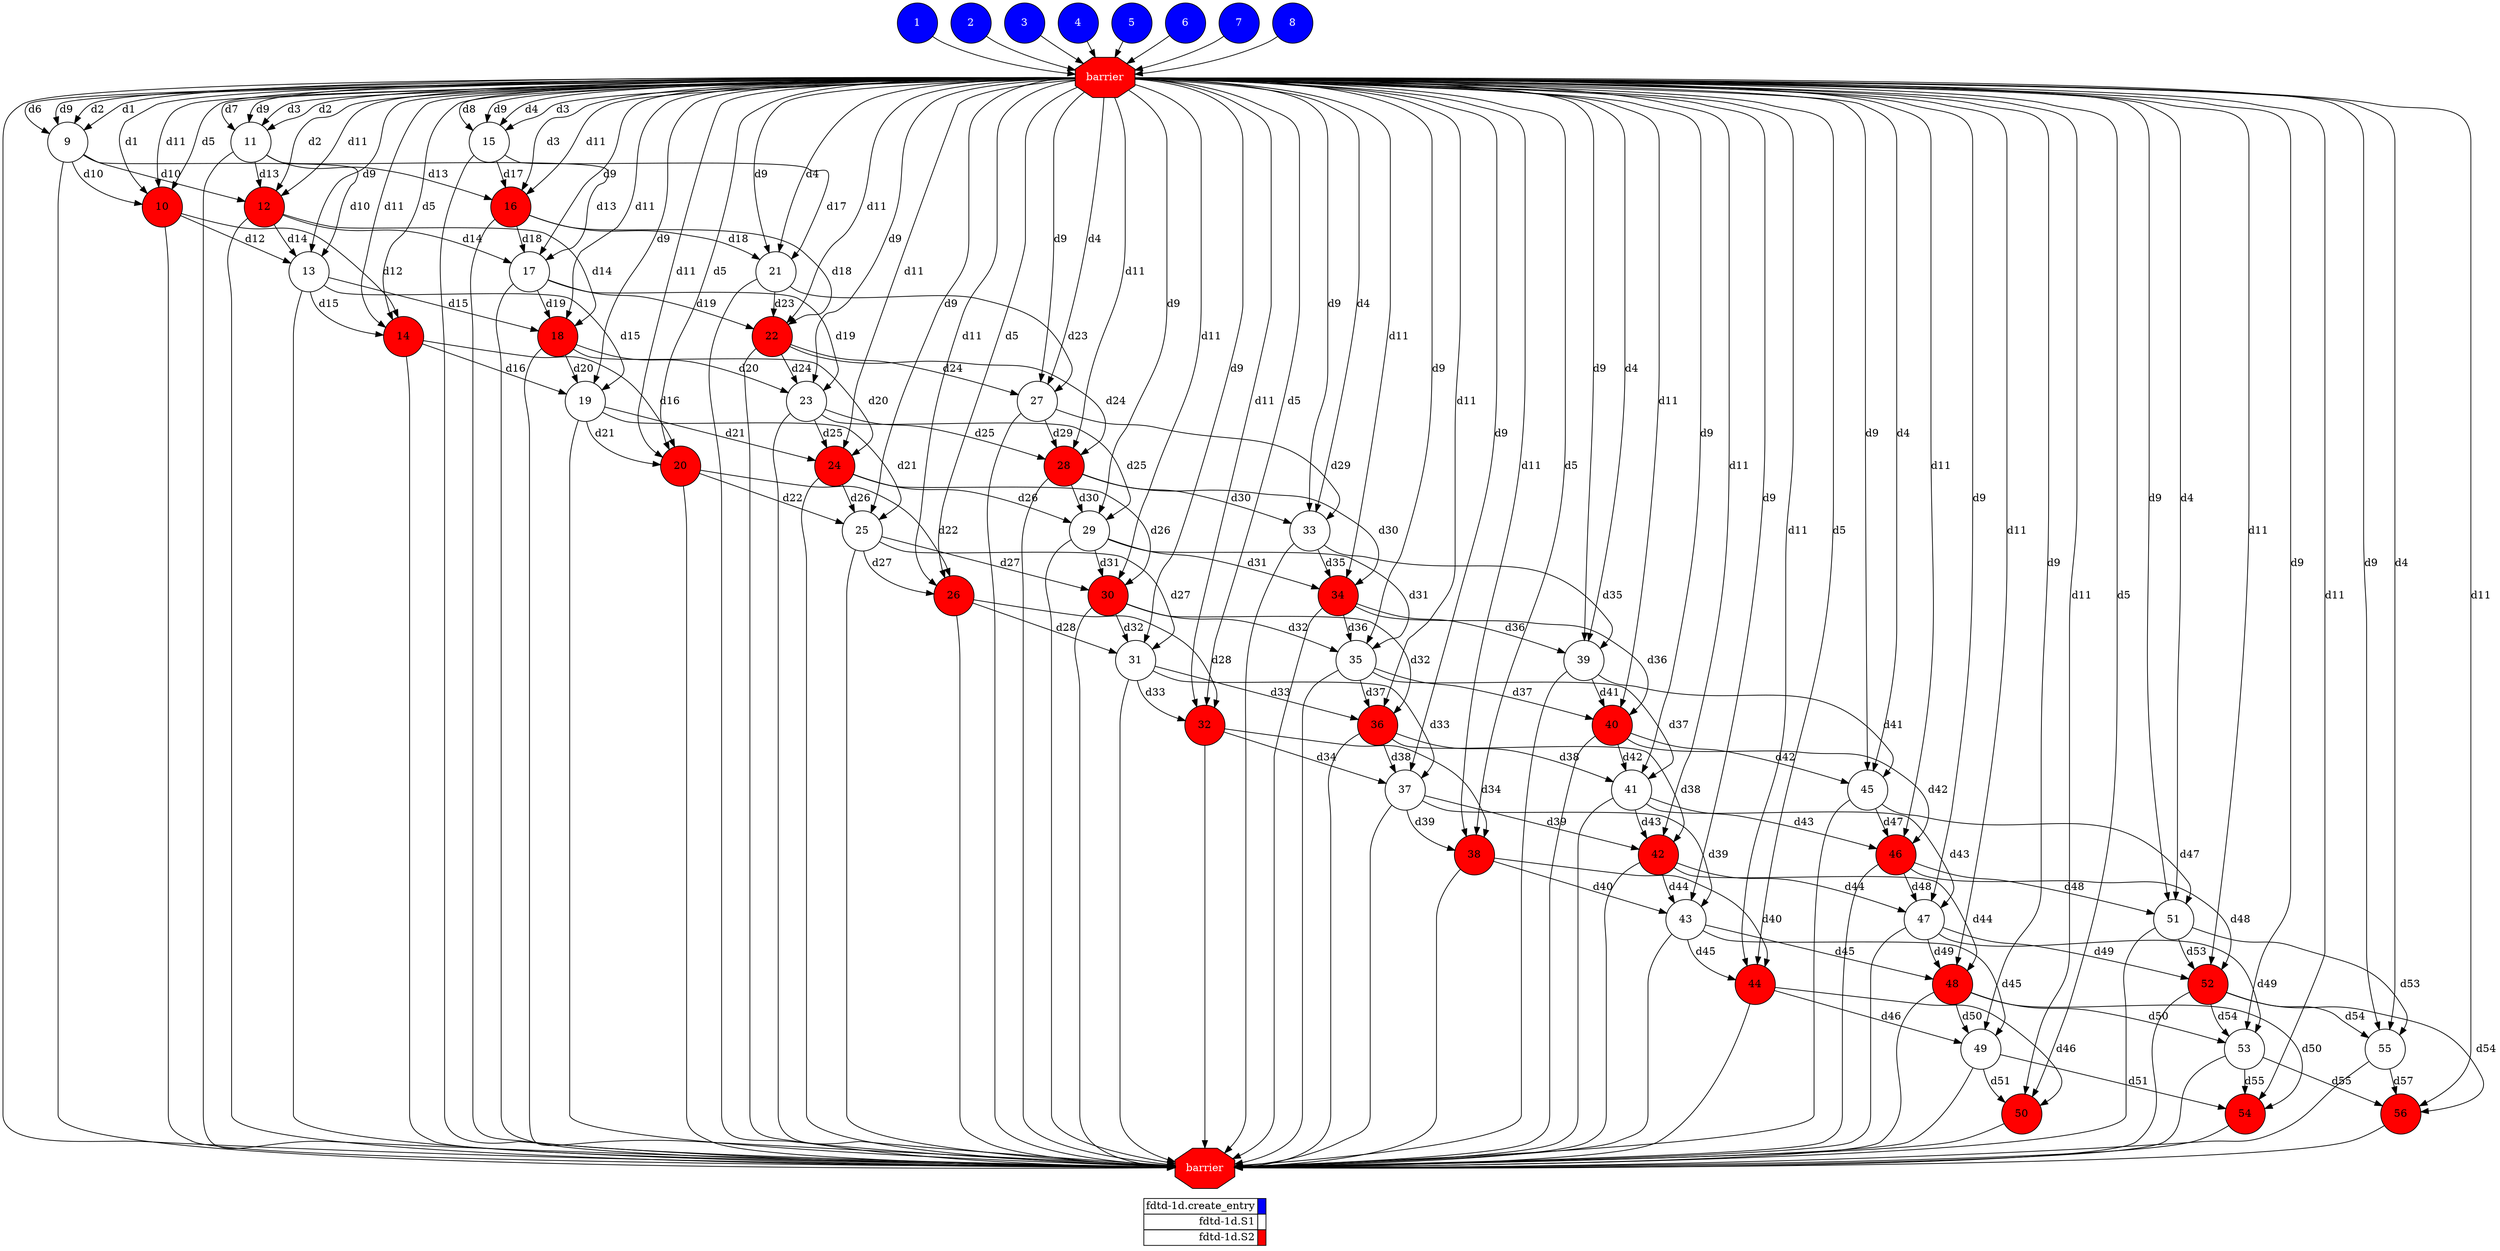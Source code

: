 digraph {
  rankdir=TB;
  labeljust="l";
  subgraph dependence_graph {
    ranksep=0.20;
    node[height=0.75];

1[shape=circle, style=filled fillcolor="#0000ff" fontcolor="#ffffff"];
2[shape=circle, style=filled fillcolor="#0000ff" fontcolor="#ffffff"];
3[shape=circle, style=filled fillcolor="#0000ff" fontcolor="#ffffff"];
4[shape=circle, style=filled fillcolor="#0000ff" fontcolor="#ffffff"];
5[shape=circle, style=filled fillcolor="#0000ff" fontcolor="#ffffff"];
6[shape=circle, style=filled fillcolor="#0000ff" fontcolor="#ffffff"];
7[shape=circle, style=filled fillcolor="#0000ff" fontcolor="#ffffff"];
8[shape=circle, style=filled fillcolor="#0000ff" fontcolor="#ffffff"];
Synchro1[label="barrier", shape=octagon, style=filled fillcolor="#ff0000" fontcolor="#FFFFFF"];
4 -> Synchro1;
7 -> Synchro1;
8 -> Synchro1;
2 -> Synchro1;
5 -> Synchro1;
3 -> Synchro1;
1 -> Synchro1;
6 -> Synchro1;
9[shape=circle, style=filled fillcolor="#ffffff" fontcolor="#000000"];
Synchro1 -> 9[ label="d6" ];
Synchro1 -> 9[ label="d9" ];
Synchro1 -> 9[ label="d2" ];
Synchro1 -> 9[ label="d1" ];
10[shape=circle, style=filled fillcolor="#ff0000" fontcolor="#000000"];
Synchro1 -> 10[ label="d1" ];
Synchro1 -> 10[ label="d11" ];
9 -> 10[ label="d10" ];
Synchro1 -> 10[ label="d5" ];
11[shape=circle, style=filled fillcolor="#ffffff" fontcolor="#000000"];
Synchro1 -> 11[ label="d7" ];
Synchro1 -> 11[ label="d9" ];
Synchro1 -> 11[ label="d3" ];
Synchro1 -> 11[ label="d2" ];
12[shape=circle, style=filled fillcolor="#ff0000" fontcolor="#000000"];
Synchro1 -> 12[ label="d2" ];
Synchro1 -> 12[ label="d11" ];
11 -> 12[ label="d13" ];
9 -> 12[ label="d10" ];
13[shape=circle, style=filled fillcolor="#ffffff" fontcolor="#000000"];
9 -> 13[ label="d10" ];
Synchro1 -> 13[ label="d9" ];
12 -> 13[ label="d14" ];
10 -> 13[ label="d12" ];
14[shape=circle, style=filled fillcolor="#ff0000" fontcolor="#000000"];
10 -> 14[ label="d12" ];
Synchro1 -> 14[ label="d11" ];
13 -> 14[ label="d15" ];
Synchro1 -> 14[ label="d5" ];
15[shape=circle, style=filled fillcolor="#ffffff" fontcolor="#000000"];
Synchro1 -> 15[ label="d8" ];
Synchro1 -> 15[ label="d9" ];
Synchro1 -> 15[ label="d4" ];
Synchro1 -> 15[ label="d3" ];
16[shape=circle, style=filled fillcolor="#ff0000" fontcolor="#000000"];
Synchro1 -> 16[ label="d3" ];
Synchro1 -> 16[ label="d11" ];
15 -> 16[ label="d17" ];
11 -> 16[ label="d13" ];
17[shape=circle, style=filled fillcolor="#ffffff" fontcolor="#000000"];
11 -> 17[ label="d13" ];
Synchro1 -> 17[ label="d9" ];
16 -> 17[ label="d18" ];
12 -> 17[ label="d14" ];
18[shape=circle, style=filled fillcolor="#ff0000" fontcolor="#000000"];
12 -> 18[ label="d14" ];
Synchro1 -> 18[ label="d11" ];
17 -> 18[ label="d19" ];
13 -> 18[ label="d15" ];
19[shape=circle, style=filled fillcolor="#ffffff" fontcolor="#000000"];
13 -> 19[ label="d15" ];
Synchro1 -> 19[ label="d9" ];
18 -> 19[ label="d20" ];
14 -> 19[ label="d16" ];
20[shape=circle, style=filled fillcolor="#ff0000" fontcolor="#000000"];
14 -> 20[ label="d16" ];
Synchro1 -> 20[ label="d11" ];
19 -> 20[ label="d21" ];
Synchro1 -> 20[ label="d5" ];
21[shape=circle, style=filled fillcolor="#ffffff" fontcolor="#000000"];
15 -> 21[ label="d17" ];
Synchro1 -> 21[ label="d9" ];
Synchro1 -> 21[ label="d4" ];
16 -> 21[ label="d18" ];
22[shape=circle, style=filled fillcolor="#ff0000" fontcolor="#000000"];
16 -> 22[ label="d18" ];
Synchro1 -> 22[ label="d11" ];
21 -> 22[ label="d23" ];
17 -> 22[ label="d19" ];
23[shape=circle, style=filled fillcolor="#ffffff" fontcolor="#000000"];
17 -> 23[ label="d19" ];
Synchro1 -> 23[ label="d9" ];
22 -> 23[ label="d24" ];
18 -> 23[ label="d20" ];
24[shape=circle, style=filled fillcolor="#ff0000" fontcolor="#000000"];
18 -> 24[ label="d20" ];
Synchro1 -> 24[ label="d11" ];
23 -> 24[ label="d25" ];
19 -> 24[ label="d21" ];
25[shape=circle, style=filled fillcolor="#ffffff" fontcolor="#000000"];
19 -> 25[ label="d21" ];
Synchro1 -> 25[ label="d9" ];
24 -> 25[ label="d26" ];
20 -> 25[ label="d22" ];
26[shape=circle, style=filled fillcolor="#ff0000" fontcolor="#000000"];
20 -> 26[ label="d22" ];
Synchro1 -> 26[ label="d11" ];
25 -> 26[ label="d27" ];
Synchro1 -> 26[ label="d5" ];
27[shape=circle, style=filled fillcolor="#ffffff" fontcolor="#000000"];
21 -> 27[ label="d23" ];
Synchro1 -> 27[ label="d9" ];
Synchro1 -> 27[ label="d4" ];
22 -> 27[ label="d24" ];
28[shape=circle, style=filled fillcolor="#ff0000" fontcolor="#000000"];
22 -> 28[ label="d24" ];
Synchro1 -> 28[ label="d11" ];
27 -> 28[ label="d29" ];
23 -> 28[ label="d25" ];
29[shape=circle, style=filled fillcolor="#ffffff" fontcolor="#000000"];
23 -> 29[ label="d25" ];
Synchro1 -> 29[ label="d9" ];
28 -> 29[ label="d30" ];
24 -> 29[ label="d26" ];
30[shape=circle, style=filled fillcolor="#ff0000" fontcolor="#000000"];
24 -> 30[ label="d26" ];
Synchro1 -> 30[ label="d11" ];
29 -> 30[ label="d31" ];
25 -> 30[ label="d27" ];
31[shape=circle, style=filled fillcolor="#ffffff" fontcolor="#000000"];
25 -> 31[ label="d27" ];
Synchro1 -> 31[ label="d9" ];
30 -> 31[ label="d32" ];
26 -> 31[ label="d28" ];
32[shape=circle, style=filled fillcolor="#ff0000" fontcolor="#000000"];
26 -> 32[ label="d28" ];
Synchro1 -> 32[ label="d11" ];
31 -> 32[ label="d33" ];
Synchro1 -> 32[ label="d5" ];
33[shape=circle, style=filled fillcolor="#ffffff" fontcolor="#000000"];
27 -> 33[ label="d29" ];
Synchro1 -> 33[ label="d9" ];
Synchro1 -> 33[ label="d4" ];
28 -> 33[ label="d30" ];
34[shape=circle, style=filled fillcolor="#ff0000" fontcolor="#000000"];
28 -> 34[ label="d30" ];
Synchro1 -> 34[ label="d11" ];
33 -> 34[ label="d35" ];
29 -> 34[ label="d31" ];
35[shape=circle, style=filled fillcolor="#ffffff" fontcolor="#000000"];
29 -> 35[ label="d31" ];
Synchro1 -> 35[ label="d9" ];
34 -> 35[ label="d36" ];
30 -> 35[ label="d32" ];
36[shape=circle, style=filled fillcolor="#ff0000" fontcolor="#000000"];
30 -> 36[ label="d32" ];
Synchro1 -> 36[ label="d11" ];
35 -> 36[ label="d37" ];
31 -> 36[ label="d33" ];
37[shape=circle, style=filled fillcolor="#ffffff" fontcolor="#000000"];
31 -> 37[ label="d33" ];
Synchro1 -> 37[ label="d9" ];
36 -> 37[ label="d38" ];
32 -> 37[ label="d34" ];
38[shape=circle, style=filled fillcolor="#ff0000" fontcolor="#000000"];
32 -> 38[ label="d34" ];
Synchro1 -> 38[ label="d11" ];
37 -> 38[ label="d39" ];
Synchro1 -> 38[ label="d5" ];
39[shape=circle, style=filled fillcolor="#ffffff" fontcolor="#000000"];
33 -> 39[ label="d35" ];
Synchro1 -> 39[ label="d9" ];
Synchro1 -> 39[ label="d4" ];
34 -> 39[ label="d36" ];
40[shape=circle, style=filled fillcolor="#ff0000" fontcolor="#000000"];
34 -> 40[ label="d36" ];
Synchro1 -> 40[ label="d11" ];
39 -> 40[ label="d41" ];
35 -> 40[ label="d37" ];
41[shape=circle, style=filled fillcolor="#ffffff" fontcolor="#000000"];
35 -> 41[ label="d37" ];
Synchro1 -> 41[ label="d9" ];
40 -> 41[ label="d42" ];
36 -> 41[ label="d38" ];
42[shape=circle, style=filled fillcolor="#ff0000" fontcolor="#000000"];
36 -> 42[ label="d38" ];
Synchro1 -> 42[ label="d11" ];
41 -> 42[ label="d43" ];
37 -> 42[ label="d39" ];
43[shape=circle, style=filled fillcolor="#ffffff" fontcolor="#000000"];
37 -> 43[ label="d39" ];
Synchro1 -> 43[ label="d9" ];
42 -> 43[ label="d44" ];
38 -> 43[ label="d40" ];
44[shape=circle, style=filled fillcolor="#ff0000" fontcolor="#000000"];
38 -> 44[ label="d40" ];
Synchro1 -> 44[ label="d11" ];
43 -> 44[ label="d45" ];
Synchro1 -> 44[ label="d5" ];
45[shape=circle, style=filled fillcolor="#ffffff" fontcolor="#000000"];
39 -> 45[ label="d41" ];
Synchro1 -> 45[ label="d9" ];
Synchro1 -> 45[ label="d4" ];
40 -> 45[ label="d42" ];
46[shape=circle, style=filled fillcolor="#ff0000" fontcolor="#000000"];
40 -> 46[ label="d42" ];
Synchro1 -> 46[ label="d11" ];
45 -> 46[ label="d47" ];
41 -> 46[ label="d43" ];
47[shape=circle, style=filled fillcolor="#ffffff" fontcolor="#000000"];
41 -> 47[ label="d43" ];
Synchro1 -> 47[ label="d9" ];
46 -> 47[ label="d48" ];
42 -> 47[ label="d44" ];
48[shape=circle, style=filled fillcolor="#ff0000" fontcolor="#000000"];
42 -> 48[ label="d44" ];
Synchro1 -> 48[ label="d11" ];
47 -> 48[ label="d49" ];
43 -> 48[ label="d45" ];
49[shape=circle, style=filled fillcolor="#ffffff" fontcolor="#000000"];
43 -> 49[ label="d45" ];
Synchro1 -> 49[ label="d9" ];
48 -> 49[ label="d50" ];
44 -> 49[ label="d46" ];
50[shape=circle, style=filled fillcolor="#ff0000" fontcolor="#000000"];
44 -> 50[ label="d46" ];
Synchro1 -> 50[ label="d11" ];
49 -> 50[ label="d51" ];
Synchro1 -> 50[ label="d5" ];
51[shape=circle, style=filled fillcolor="#ffffff" fontcolor="#000000"];
45 -> 51[ label="d47" ];
Synchro1 -> 51[ label="d9" ];
Synchro1 -> 51[ label="d4" ];
46 -> 51[ label="d48" ];
52[shape=circle, style=filled fillcolor="#ff0000" fontcolor="#000000"];
46 -> 52[ label="d48" ];
Synchro1 -> 52[ label="d11" ];
51 -> 52[ label="d53" ];
47 -> 52[ label="d49" ];
53[shape=circle, style=filled fillcolor="#ffffff" fontcolor="#000000"];
47 -> 53[ label="d49" ];
Synchro1 -> 53[ label="d9" ];
52 -> 53[ label="d54" ];
48 -> 53[ label="d50" ];
54[shape=circle, style=filled fillcolor="#ff0000" fontcolor="#000000"];
48 -> 54[ label="d50" ];
Synchro1 -> 54[ label="d11" ];
53 -> 54[ label="d55" ];
49 -> 54[ label="d51" ];
55[shape=circle, style=filled fillcolor="#ffffff" fontcolor="#000000"];
51 -> 55[ label="d53" ];
Synchro1 -> 55[ label="d9" ];
Synchro1 -> 55[ label="d4" ];
52 -> 55[ label="d54" ];
56[shape=circle, style=filled fillcolor="#ff0000" fontcolor="#000000"];
52 -> 56[ label="d54" ];
Synchro1 -> 56[ label="d11" ];
55 -> 56[ label="d57" ];
53 -> 56[ label="d55" ];
Synchro2[label="barrier", shape=octagon, style=filled fillcolor="#ff0000" fontcolor="#FFFFFF"];
Synchro1 -> Synchro2;
32 -> Synchro2;
41 -> Synchro2;
11 -> Synchro2;
17 -> Synchro2;
18 -> Synchro2;
37 -> Synchro2;
31 -> Synchro2;
39 -> Synchro2;
40 -> Synchro2;
50 -> Synchro2;
43 -> Synchro2;
16 -> Synchro2;
24 -> Synchro2;
35 -> Synchro2;
53 -> Synchro2;
44 -> Synchro2;
26 -> Synchro2;
10 -> Synchro2;
52 -> Synchro2;
9 -> Synchro2;
12 -> Synchro2;
29 -> Synchro2;
28 -> Synchro2;
51 -> Synchro2;
30 -> Synchro2;
23 -> Synchro2;
49 -> Synchro2;
21 -> Synchro2;
13 -> Synchro2;
56 -> Synchro2;
38 -> Synchro2;
48 -> Synchro2;
45 -> Synchro2;
42 -> Synchro2;
54 -> Synchro2;
14 -> Synchro2;
33 -> Synchro2;
34 -> Synchro2;
19 -> Synchro2;
46 -> Synchro2;
15 -> Synchro2;
47 -> Synchro2;
27 -> Synchro2;
25 -> Synchro2;
22 -> Synchro2;
20 -> Synchro2;
36 -> Synchro2;
55 -> Synchro2;  }
  subgraph legend {
    rank=sink;
    node [shape=plaintext, height=0.75];
    ranksep=0.20;
    label = "Legend";
    key [label=<
      <table border="0" cellpadding="2" cellspacing="0" cellborder="1">
<tr>
<td align="right">fdtd-1d.create_entry</td>
<td bgcolor="#0000ff">&nbsp;</td>
</tr>
<tr>
<td align="right">fdtd-1d.S1</td>
<td bgcolor="#ffffff">&nbsp;</td>
</tr>
<tr>
<td align="right">fdtd-1d.S2</td>
<td bgcolor="#ff0000">&nbsp;</td>
</tr>
      </table>
    >]
  }
}
